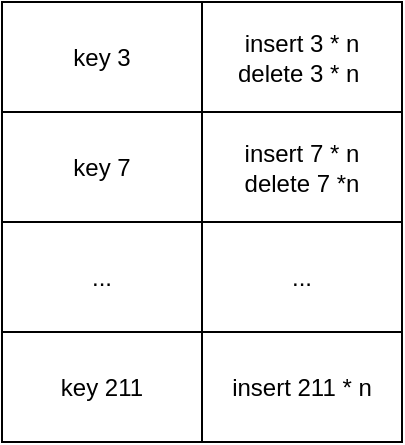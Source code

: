 <mxfile version="20.5.3" type="device"><diagram id="-Qn7t3ZJs-6gtUxewGmi" name="페이지-1"><mxGraphModel dx="462" dy="288" grid="1" gridSize="10" guides="1" tooltips="1" connect="1" arrows="1" fold="1" page="1" pageScale="1" pageWidth="827" pageHeight="1169" math="0" shadow="0"><root><mxCell id="0"/><mxCell id="1" parent="0"/><mxCell id="UEn4jq-O1FEMzOu1qkBy-2" value="" style="shape=table;startSize=0;container=1;collapsible=0;childLayout=tableLayout;" vertex="1" parent="1"><mxGeometry x="350" y="260" width="200" height="220" as="geometry"/></mxCell><mxCell id="UEn4jq-O1FEMzOu1qkBy-3" value="" style="shape=tableRow;horizontal=0;startSize=0;swimlaneHead=0;swimlaneBody=0;top=0;left=0;bottom=0;right=0;collapsible=0;dropTarget=0;fillColor=none;points=[[0,0.5],[1,0.5]];portConstraint=eastwest;" vertex="1" parent="UEn4jq-O1FEMzOu1qkBy-2"><mxGeometry width="200" height="55" as="geometry"/></mxCell><mxCell id="UEn4jq-O1FEMzOu1qkBy-4" value="key 3" style="shape=partialRectangle;html=1;whiteSpace=wrap;connectable=0;overflow=hidden;fillColor=none;top=0;left=0;bottom=0;right=0;pointerEvents=1;strokeColor=default;" vertex="1" parent="UEn4jq-O1FEMzOu1qkBy-3"><mxGeometry width="100" height="55" as="geometry"><mxRectangle width="100" height="55" as="alternateBounds"/></mxGeometry></mxCell><mxCell id="UEn4jq-O1FEMzOu1qkBy-5" value="insert 3 * n&lt;br&gt;delete 3 * n&amp;nbsp;" style="shape=partialRectangle;html=1;whiteSpace=wrap;connectable=0;overflow=hidden;fillColor=none;top=0;left=0;bottom=0;right=0;pointerEvents=1;" vertex="1" parent="UEn4jq-O1FEMzOu1qkBy-3"><mxGeometry x="100" width="100" height="55" as="geometry"><mxRectangle width="100" height="55" as="alternateBounds"/></mxGeometry></mxCell><mxCell id="UEn4jq-O1FEMzOu1qkBy-16" style="shape=tableRow;horizontal=0;startSize=0;swimlaneHead=0;swimlaneBody=0;top=0;left=0;bottom=0;right=0;collapsible=0;dropTarget=0;fillColor=none;points=[[0,0.5],[1,0.5]];portConstraint=eastwest;" vertex="1" parent="UEn4jq-O1FEMzOu1qkBy-2"><mxGeometry y="55" width="200" height="55" as="geometry"/></mxCell><mxCell id="UEn4jq-O1FEMzOu1qkBy-17" value="key 7" style="shape=partialRectangle;html=1;whiteSpace=wrap;connectable=0;overflow=hidden;fillColor=none;top=0;left=0;bottom=0;right=0;pointerEvents=1;strokeColor=default;" vertex="1" parent="UEn4jq-O1FEMzOu1qkBy-16"><mxGeometry width="100" height="55" as="geometry"><mxRectangle width="100" height="55" as="alternateBounds"/></mxGeometry></mxCell><mxCell id="UEn4jq-O1FEMzOu1qkBy-18" value="insert 7 * n&lt;br&gt;delete 7 *n" style="shape=partialRectangle;html=1;whiteSpace=wrap;connectable=0;overflow=hidden;fillColor=none;top=0;left=0;bottom=0;right=0;pointerEvents=1;" vertex="1" parent="UEn4jq-O1FEMzOu1qkBy-16"><mxGeometry x="100" width="100" height="55" as="geometry"><mxRectangle width="100" height="55" as="alternateBounds"/></mxGeometry></mxCell><mxCell id="UEn4jq-O1FEMzOu1qkBy-19" style="shape=tableRow;horizontal=0;startSize=0;swimlaneHead=0;swimlaneBody=0;top=0;left=0;bottom=0;right=0;collapsible=0;dropTarget=0;fillColor=none;points=[[0,0.5],[1,0.5]];portConstraint=eastwest;" vertex="1" parent="UEn4jq-O1FEMzOu1qkBy-2"><mxGeometry y="110" width="200" height="55" as="geometry"/></mxCell><mxCell id="UEn4jq-O1FEMzOu1qkBy-20" value="..." style="shape=partialRectangle;html=1;whiteSpace=wrap;connectable=0;overflow=hidden;fillColor=none;top=0;left=0;bottom=0;right=0;pointerEvents=1;strokeColor=default;" vertex="1" parent="UEn4jq-O1FEMzOu1qkBy-19"><mxGeometry width="100" height="55" as="geometry"><mxRectangle width="100" height="55" as="alternateBounds"/></mxGeometry></mxCell><mxCell id="UEn4jq-O1FEMzOu1qkBy-21" value="..." style="shape=partialRectangle;html=1;whiteSpace=wrap;connectable=0;overflow=hidden;fillColor=none;top=0;left=0;bottom=0;right=0;pointerEvents=1;" vertex="1" parent="UEn4jq-O1FEMzOu1qkBy-19"><mxGeometry x="100" width="100" height="55" as="geometry"><mxRectangle width="100" height="55" as="alternateBounds"/></mxGeometry></mxCell><mxCell id="UEn4jq-O1FEMzOu1qkBy-22" style="shape=tableRow;horizontal=0;startSize=0;swimlaneHead=0;swimlaneBody=0;top=0;left=0;bottom=0;right=0;collapsible=0;dropTarget=0;fillColor=none;points=[[0,0.5],[1,0.5]];portConstraint=eastwest;" vertex="1" parent="UEn4jq-O1FEMzOu1qkBy-2"><mxGeometry y="165" width="200" height="55" as="geometry"/></mxCell><mxCell id="UEn4jq-O1FEMzOu1qkBy-23" value="key 211" style="shape=partialRectangle;html=1;whiteSpace=wrap;connectable=0;overflow=hidden;fillColor=none;top=0;left=0;bottom=0;right=0;pointerEvents=1;strokeColor=default;" vertex="1" parent="UEn4jq-O1FEMzOu1qkBy-22"><mxGeometry width="100" height="55" as="geometry"><mxRectangle width="100" height="55" as="alternateBounds"/></mxGeometry></mxCell><mxCell id="UEn4jq-O1FEMzOu1qkBy-24" value="insert 211 * n" style="shape=partialRectangle;html=1;whiteSpace=wrap;connectable=0;overflow=hidden;fillColor=none;top=0;left=0;bottom=0;right=0;pointerEvents=1;" vertex="1" parent="UEn4jq-O1FEMzOu1qkBy-22"><mxGeometry x="100" width="100" height="55" as="geometry"><mxRectangle width="100" height="55" as="alternateBounds"/></mxGeometry></mxCell></root></mxGraphModel></diagram></mxfile>